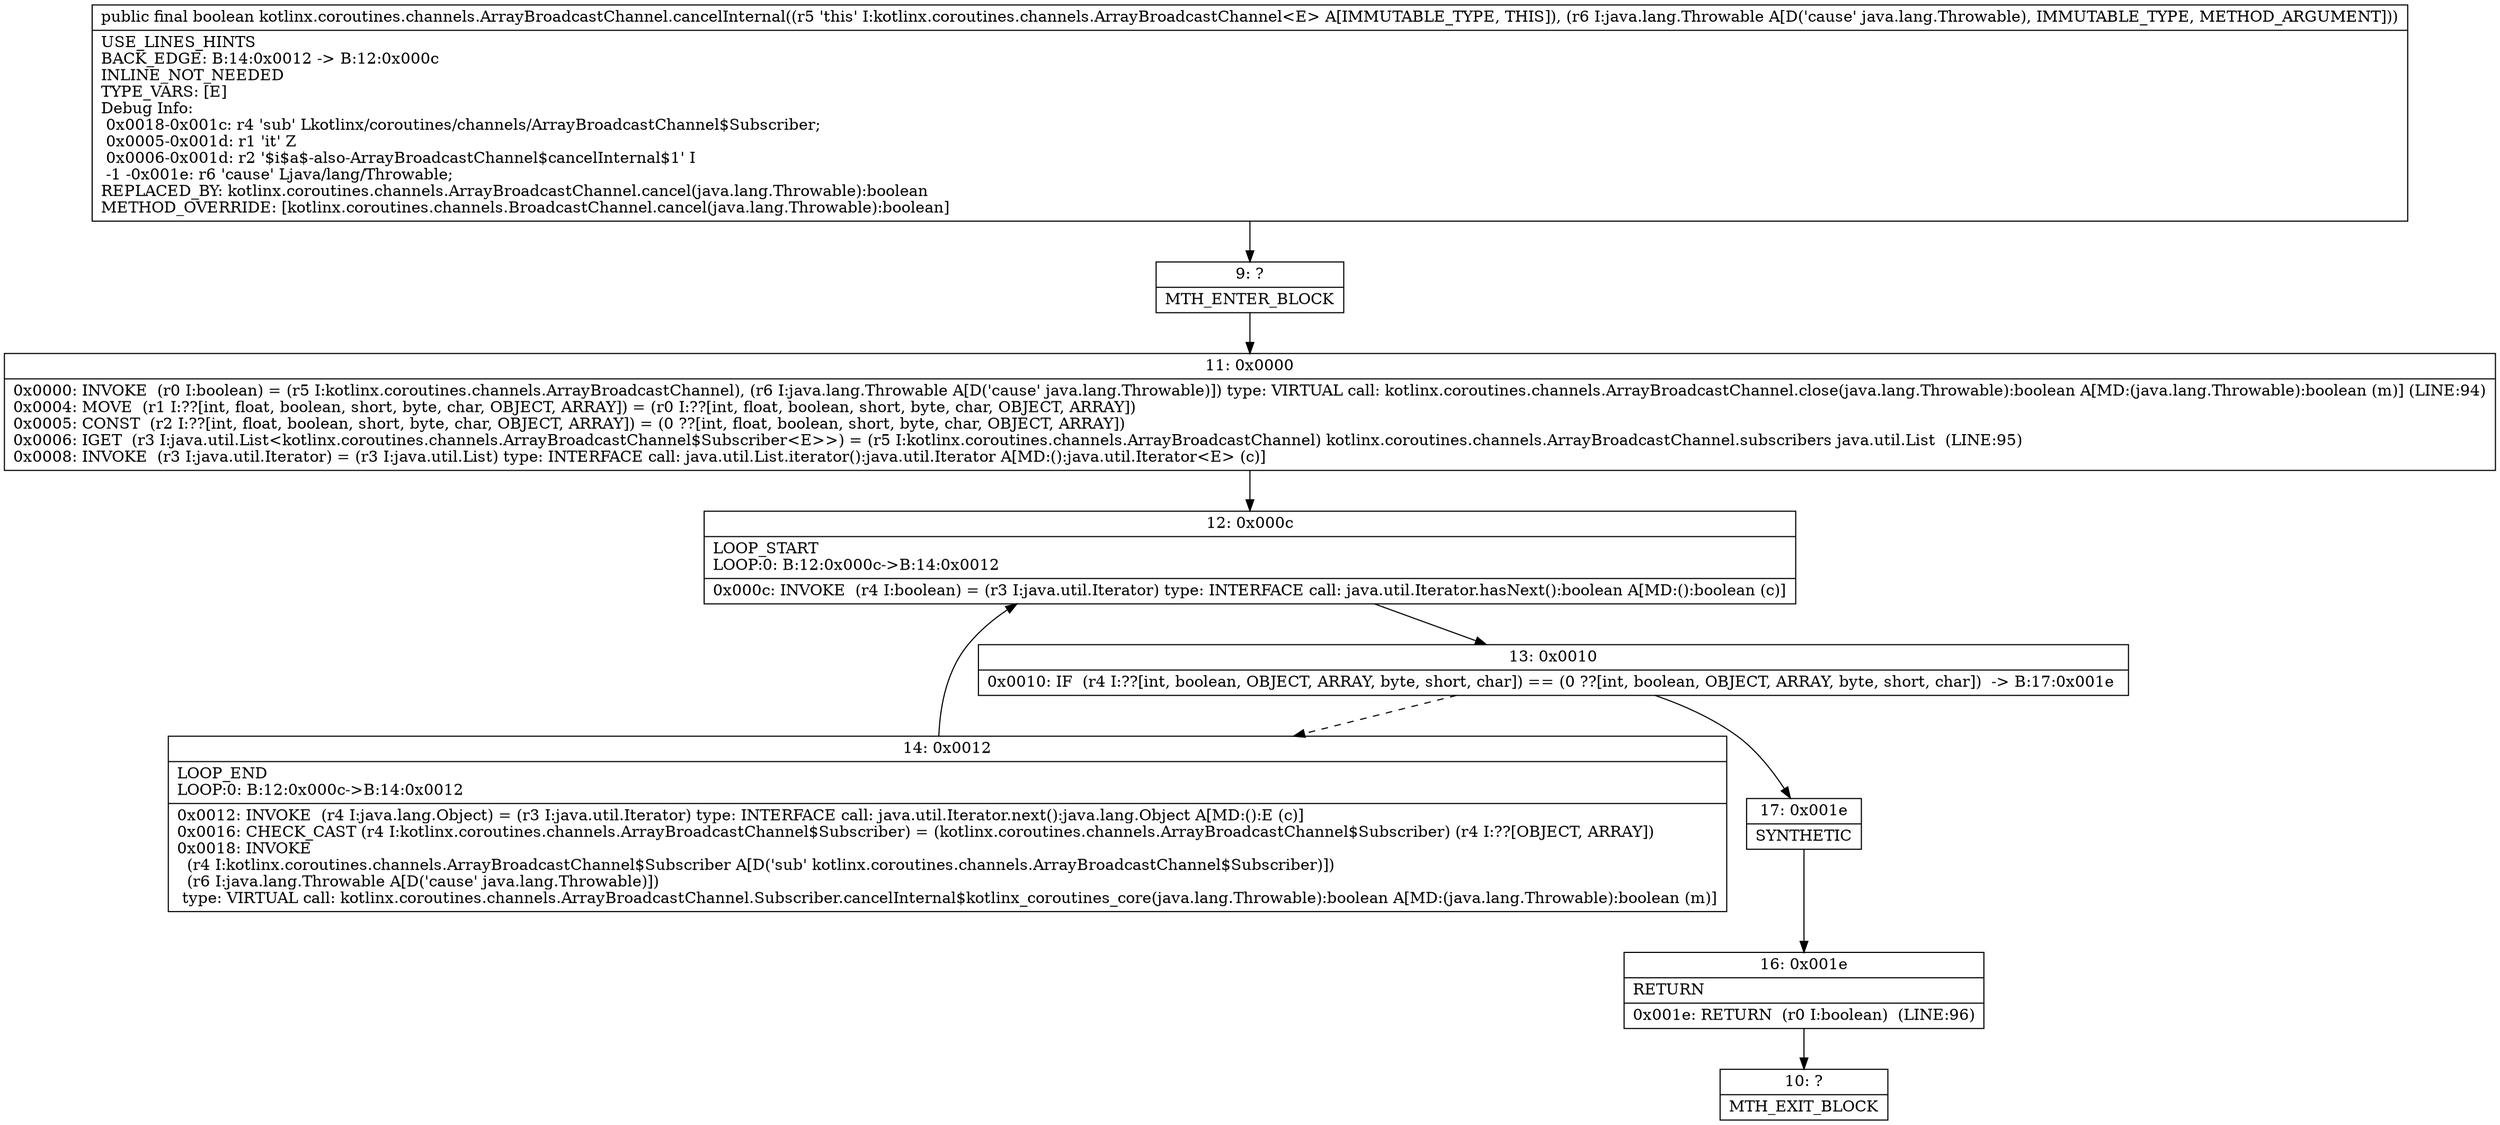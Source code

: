 digraph "CFG forkotlinx.coroutines.channels.ArrayBroadcastChannel.cancelInternal(Ljava\/lang\/Throwable;)Z" {
Node_9 [shape=record,label="{9\:\ ?|MTH_ENTER_BLOCK\l}"];
Node_11 [shape=record,label="{11\:\ 0x0000|0x0000: INVOKE  (r0 I:boolean) = (r5 I:kotlinx.coroutines.channels.ArrayBroadcastChannel), (r6 I:java.lang.Throwable A[D('cause' java.lang.Throwable)]) type: VIRTUAL call: kotlinx.coroutines.channels.ArrayBroadcastChannel.close(java.lang.Throwable):boolean A[MD:(java.lang.Throwable):boolean (m)] (LINE:94)\l0x0004: MOVE  (r1 I:??[int, float, boolean, short, byte, char, OBJECT, ARRAY]) = (r0 I:??[int, float, boolean, short, byte, char, OBJECT, ARRAY]) \l0x0005: CONST  (r2 I:??[int, float, boolean, short, byte, char, OBJECT, ARRAY]) = (0 ??[int, float, boolean, short, byte, char, OBJECT, ARRAY]) \l0x0006: IGET  (r3 I:java.util.List\<kotlinx.coroutines.channels.ArrayBroadcastChannel$Subscriber\<E\>\>) = (r5 I:kotlinx.coroutines.channels.ArrayBroadcastChannel) kotlinx.coroutines.channels.ArrayBroadcastChannel.subscribers java.util.List  (LINE:95)\l0x0008: INVOKE  (r3 I:java.util.Iterator) = (r3 I:java.util.List) type: INTERFACE call: java.util.List.iterator():java.util.Iterator A[MD:():java.util.Iterator\<E\> (c)]\l}"];
Node_12 [shape=record,label="{12\:\ 0x000c|LOOP_START\lLOOP:0: B:12:0x000c\-\>B:14:0x0012\l|0x000c: INVOKE  (r4 I:boolean) = (r3 I:java.util.Iterator) type: INTERFACE call: java.util.Iterator.hasNext():boolean A[MD:():boolean (c)]\l}"];
Node_13 [shape=record,label="{13\:\ 0x0010|0x0010: IF  (r4 I:??[int, boolean, OBJECT, ARRAY, byte, short, char]) == (0 ??[int, boolean, OBJECT, ARRAY, byte, short, char])  \-\> B:17:0x001e \l}"];
Node_14 [shape=record,label="{14\:\ 0x0012|LOOP_END\lLOOP:0: B:12:0x000c\-\>B:14:0x0012\l|0x0012: INVOKE  (r4 I:java.lang.Object) = (r3 I:java.util.Iterator) type: INTERFACE call: java.util.Iterator.next():java.lang.Object A[MD:():E (c)]\l0x0016: CHECK_CAST (r4 I:kotlinx.coroutines.channels.ArrayBroadcastChannel$Subscriber) = (kotlinx.coroutines.channels.ArrayBroadcastChannel$Subscriber) (r4 I:??[OBJECT, ARRAY]) \l0x0018: INVOKE  \l  (r4 I:kotlinx.coroutines.channels.ArrayBroadcastChannel$Subscriber A[D('sub' kotlinx.coroutines.channels.ArrayBroadcastChannel$Subscriber)])\l  (r6 I:java.lang.Throwable A[D('cause' java.lang.Throwable)])\l type: VIRTUAL call: kotlinx.coroutines.channels.ArrayBroadcastChannel.Subscriber.cancelInternal$kotlinx_coroutines_core(java.lang.Throwable):boolean A[MD:(java.lang.Throwable):boolean (m)]\l}"];
Node_17 [shape=record,label="{17\:\ 0x001e|SYNTHETIC\l}"];
Node_16 [shape=record,label="{16\:\ 0x001e|RETURN\l|0x001e: RETURN  (r0 I:boolean)  (LINE:96)\l}"];
Node_10 [shape=record,label="{10\:\ ?|MTH_EXIT_BLOCK\l}"];
MethodNode[shape=record,label="{public final boolean kotlinx.coroutines.channels.ArrayBroadcastChannel.cancelInternal((r5 'this' I:kotlinx.coroutines.channels.ArrayBroadcastChannel\<E\> A[IMMUTABLE_TYPE, THIS]), (r6 I:java.lang.Throwable A[D('cause' java.lang.Throwable), IMMUTABLE_TYPE, METHOD_ARGUMENT]))  | USE_LINES_HINTS\lBACK_EDGE: B:14:0x0012 \-\> B:12:0x000c\lINLINE_NOT_NEEDED\lTYPE_VARS: [E]\lDebug Info:\l  0x0018\-0x001c: r4 'sub' Lkotlinx\/coroutines\/channels\/ArrayBroadcastChannel$Subscriber;\l  0x0005\-0x001d: r1 'it' Z\l  0x0006\-0x001d: r2 '$i$a$\-also\-ArrayBroadcastChannel$cancelInternal$1' I\l  \-1 \-0x001e: r6 'cause' Ljava\/lang\/Throwable;\lREPLACED_BY: kotlinx.coroutines.channels.ArrayBroadcastChannel.cancel(java.lang.Throwable):boolean\lMETHOD_OVERRIDE: [kotlinx.coroutines.channels.BroadcastChannel.cancel(java.lang.Throwable):boolean]\l}"];
MethodNode -> Node_9;Node_9 -> Node_11;
Node_11 -> Node_12;
Node_12 -> Node_13;
Node_13 -> Node_14[style=dashed];
Node_13 -> Node_17;
Node_14 -> Node_12;
Node_17 -> Node_16;
Node_16 -> Node_10;
}

